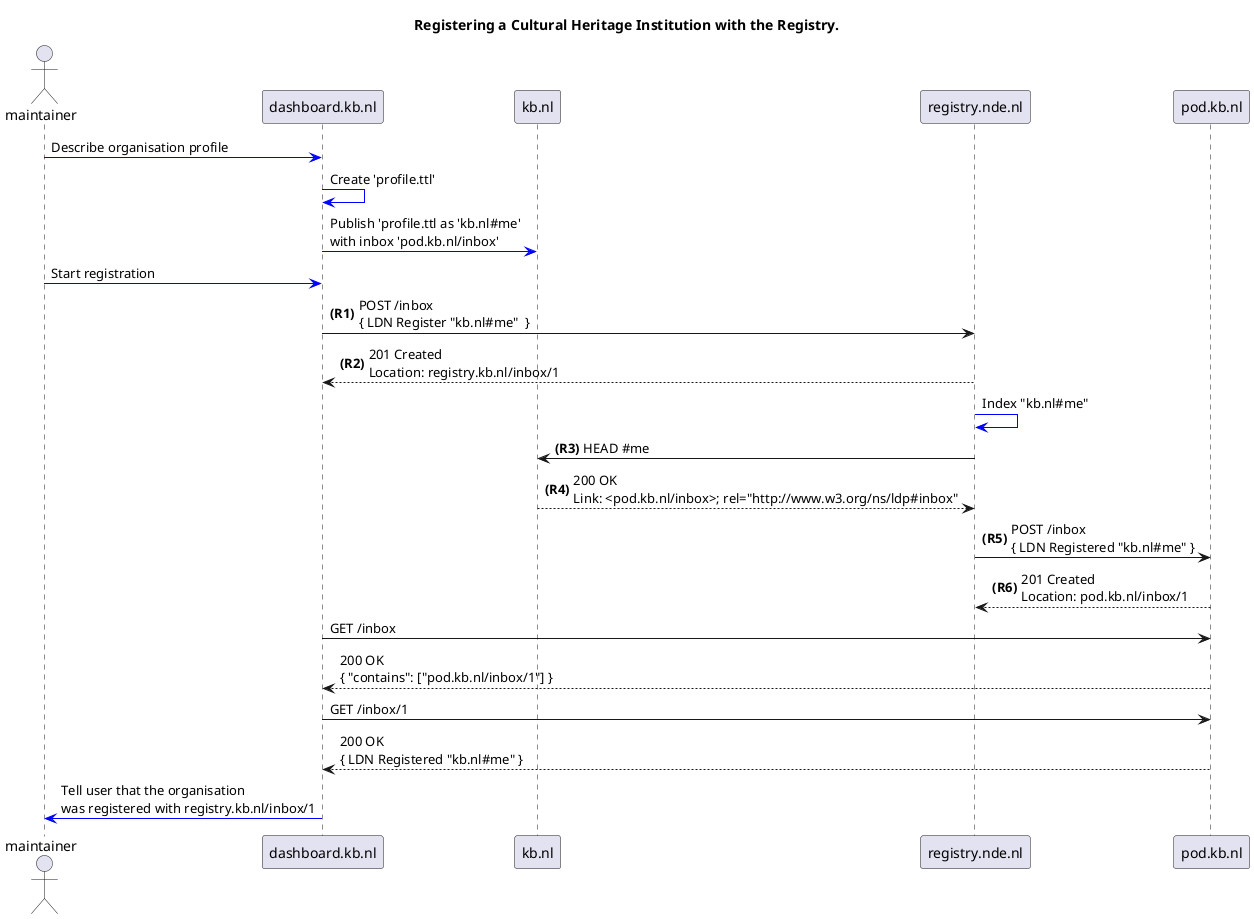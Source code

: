 @startuml new-organisation-registry

title
 Registering a Cultural Heritage Institution with the Registry.
end title

autonumber "<b>(R0)"
actor maintainer as M 
participant dashboard.kb.nl as D
participant kb.nl as WS
participant registry.nde.nl as R
participant pod.kb.nl as Pod

autonumber stop
M -[#0000FF]> D: Describe organisation profile
D -[#0000FF]> D: Create 'profile.ttl'
D -[#0000FF]> WS: Publish 'profile.ttl as 'kb.nl#me'\nwith inbox 'pod.kb.nl/inbox'

M -[#0000FF]> D: Start registration
autonumber resume
D -> R: POST /inbox\n{ LDN Register "kb.nl#me"  }
D <-- R: 201 Created\nLocation: registry.kb.nl/inbox/1

autonumber stop
R -[#0000FF]> R: Index "kb.nl#me"

autonumber resume
R -> WS: HEAD #me
R <-- WS: 200 OK\nLink: <pod.kb.nl/inbox>; rel="http://www.w3.org/ns/ldp#inbox"

R -> Pod: POST /inbox\n{ LDN Registered "kb.nl#me" }
R <-- Pod: 201 Created\nLocation: pod.kb.nl/inbox/1

autonumber stop
D -> Pod: GET /inbox
D <-- Pod: 200 OK\n{ "contains": ["pod.kb.nl/inbox/1"] }

D -> Pod: GET /inbox/1
D <-- Pod: 200 OK\n{ LDN Registered "kb.nl#me" }
D -[#0000FF]> M: Tell user that the organisation\nwas registered with registry.kb.nl/inbox/1


@enduml
